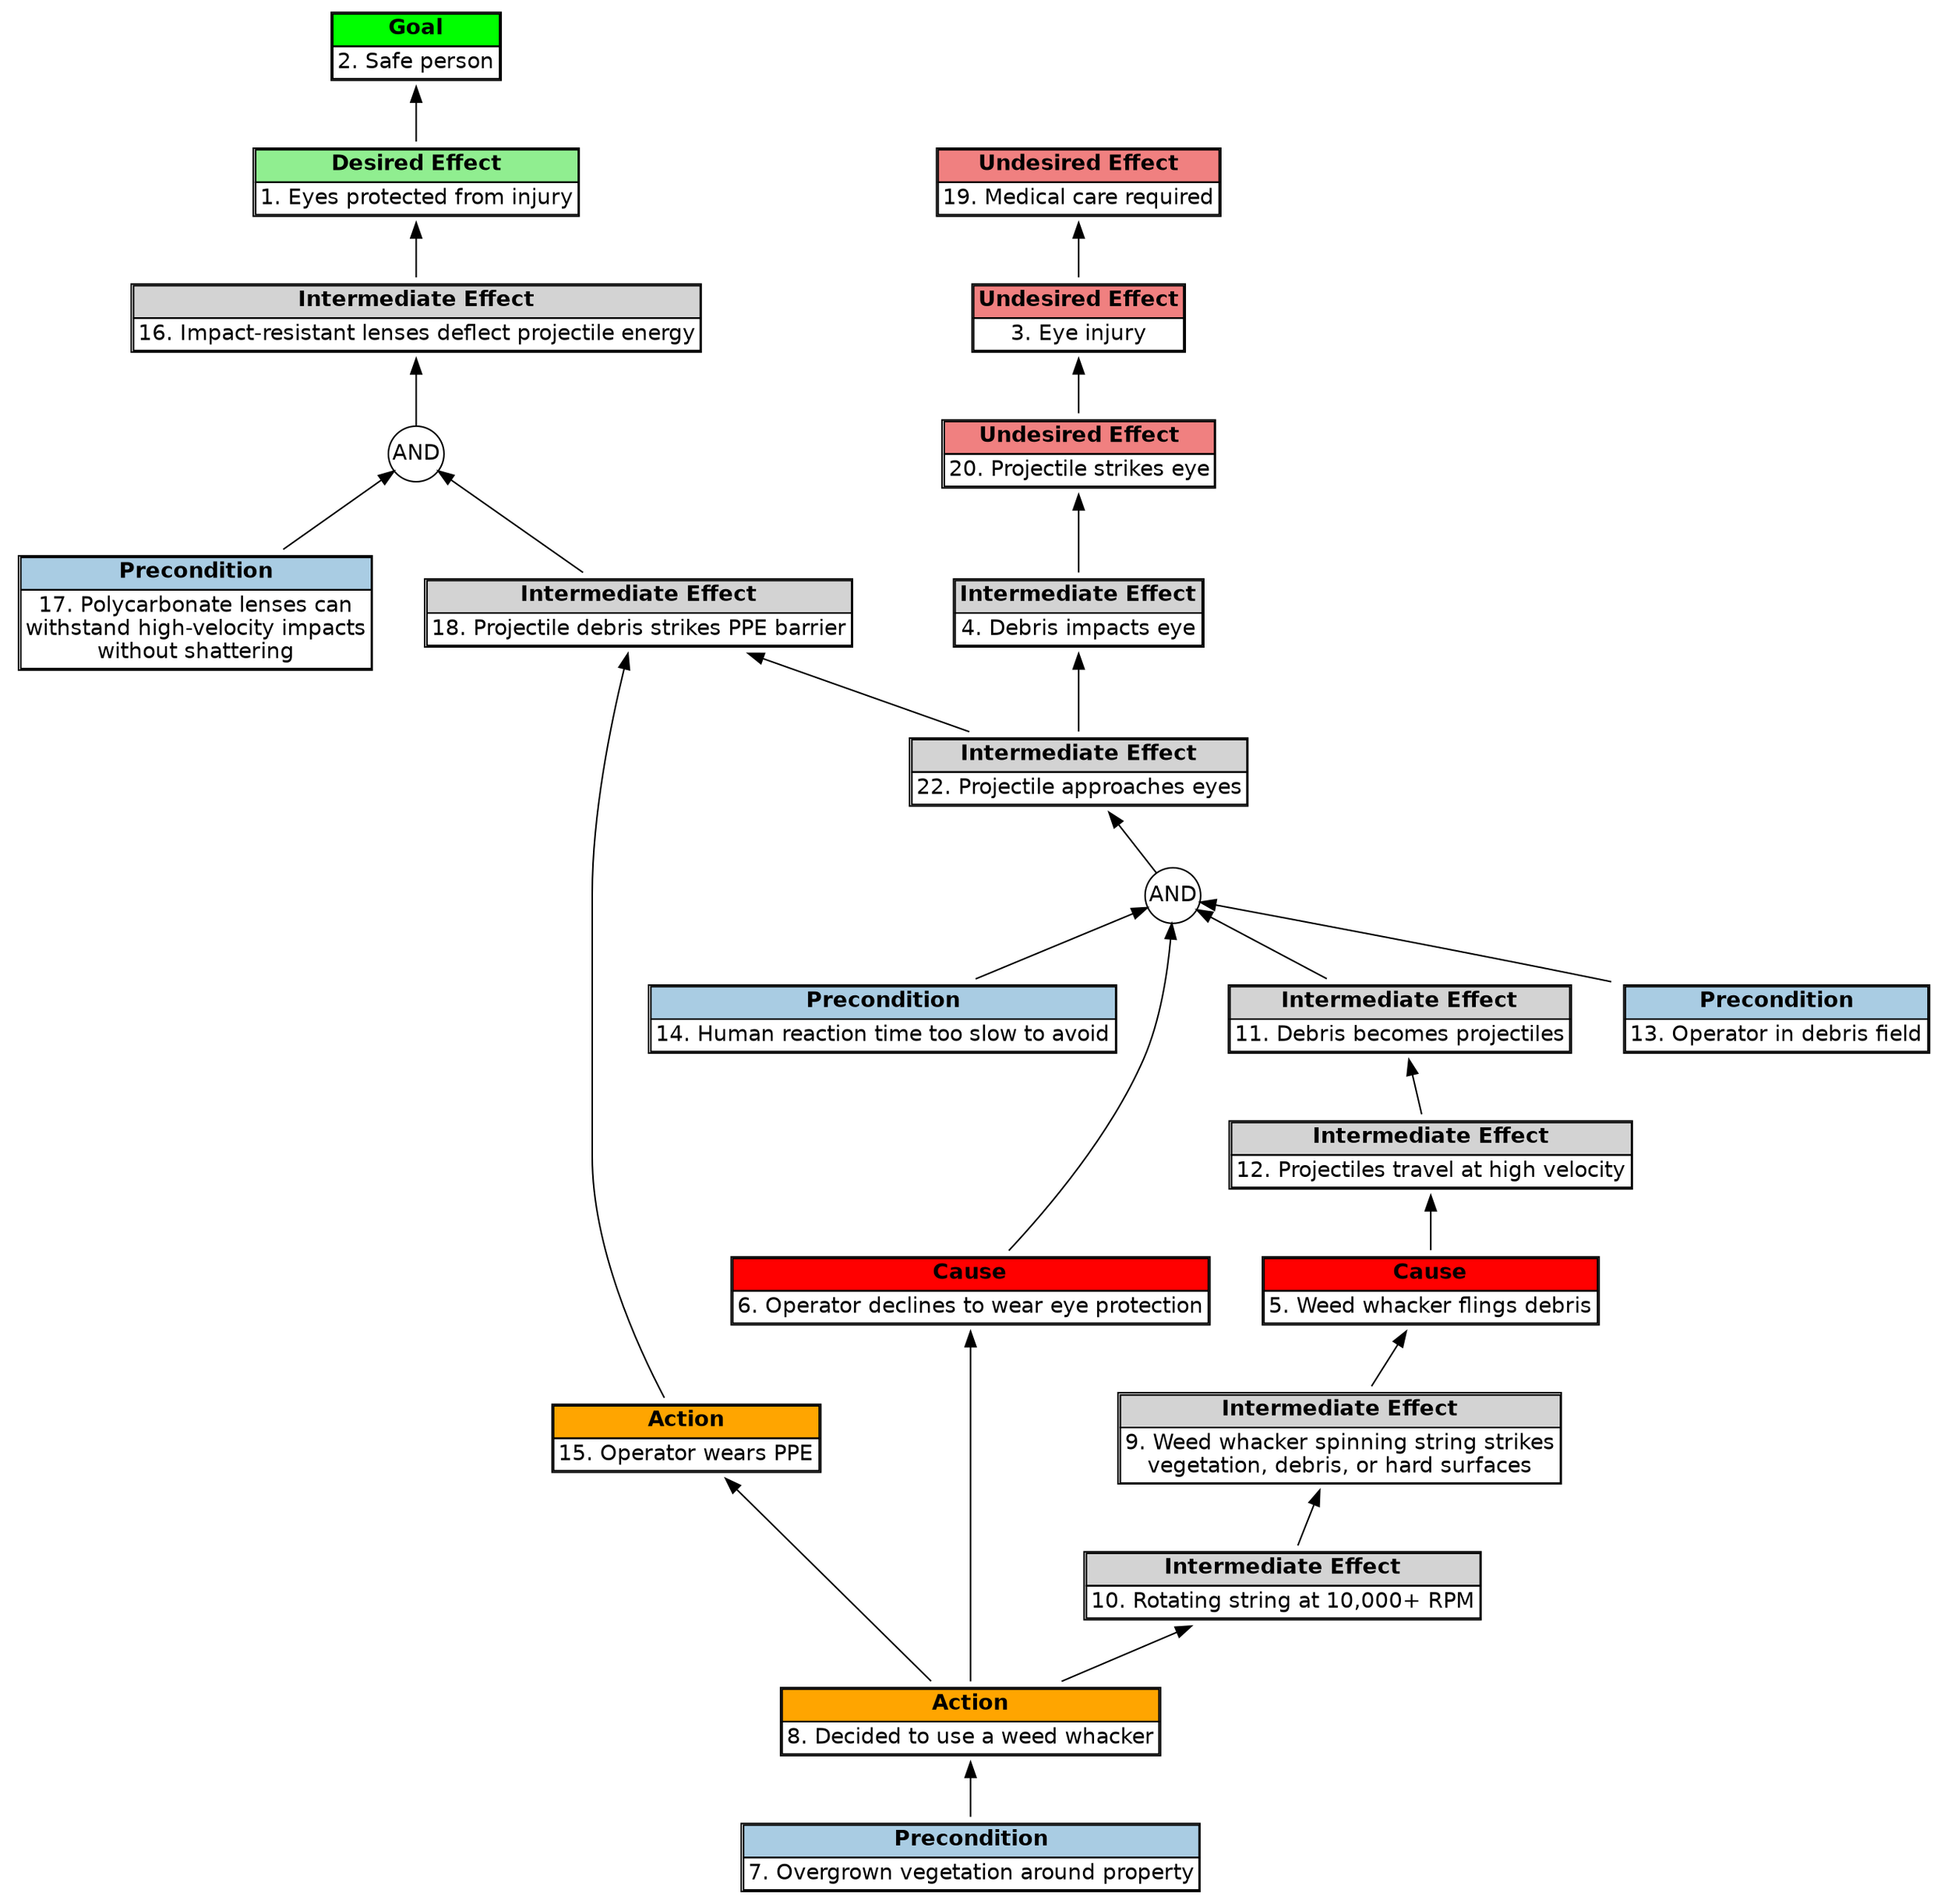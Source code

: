 digraph causal_graph {
  rankdir=BT;
  node [shape=plaintext fontname="Helvetica"];
  # Source causal file: /Users/kevinl/Documents/G/Graphviz/eye_protection.txt

  # Nodes


1 [label=<
    <TABLE BORDER="1" CELLBORDER="1" CELLSPACING="0">
      <TR><TD BGCOLOR="lightgreen"><B>Desired Effect</B></TD></TR>
      <TR><TD>1. Eyes protected from injury</TD></TR>
    </TABLE>
  >];
2 [label=<
    <TABLE BORDER="1" CELLBORDER="1" CELLSPACING="0">
      <TR><TD BGCOLOR="green"><B>Goal</B></TD></TR>
      <TR><TD>2. Safe person</TD></TR>
    </TABLE>
  >];
3 [label=<
    <TABLE BORDER="1" CELLBORDER="1" CELLSPACING="0">
      <TR><TD BGCOLOR="lightcoral"><B>Undesired Effect</B></TD></TR>
      <TR><TD>3. Eye injury</TD></TR>
    </TABLE>
  >];
4 [label=<
    <TABLE BORDER="1" CELLBORDER="1" CELLSPACING="0">
      <TR><TD BGCOLOR="lightgray"><B>Intermediate Effect</B></TD></TR>
      <TR><TD>4. Debris impacts eye</TD></TR>
    </TABLE>
  >];
5 [label=<
    <TABLE BORDER="1" CELLBORDER="1" CELLSPACING="0">
      <TR><TD BGCOLOR="red"><B>Cause</B></TD></TR>
      <TR><TD>5. Weed whacker flings debris</TD></TR>
    </TABLE>
  >];
6 [label=<
    <TABLE BORDER="1" CELLBORDER="1" CELLSPACING="0">
      <TR><TD BGCOLOR="red"><B>Cause</B></TD></TR>
      <TR><TD>6. Operator declines to wear eye protection</TD></TR>
    </TABLE>
  >];
7 [label=<
    <TABLE BORDER="1" CELLBORDER="1" CELLSPACING="0">
      <TR><TD BGCOLOR="#A9CCE3"><B>Precondition</B></TD></TR>
      <TR><TD>7. Overgrown vegetation around property</TD></TR>
    </TABLE>
  >];
8 [label=<
    <TABLE BORDER="1" CELLBORDER="1" CELLSPACING="0">
      <TR><TD BGCOLOR="orange"><B>Action</B></TD></TR>
      <TR><TD>8. Decided to use a weed whacker</TD></TR>
    </TABLE>
  >];
9 [label=<
    <TABLE BORDER="1" CELLBORDER="1" CELLSPACING="0">
      <TR><TD BGCOLOR="lightgray"><B>Intermediate Effect</B></TD></TR>
      <TR><TD>9. Weed whacker spinning string strikes<br/>vegetation, debris, or hard surfaces</TD></TR>
    </TABLE>
  >];
10 [label=<
    <TABLE BORDER="1" CELLBORDER="1" CELLSPACING="0">
      <TR><TD BGCOLOR="lightgray"><B>Intermediate Effect</B></TD></TR>
      <TR><TD>10. Rotating string at 10,000+ RPM</TD></TR>
    </TABLE>
  >];
11 [label=<
    <TABLE BORDER="1" CELLBORDER="1" CELLSPACING="0">
      <TR><TD BGCOLOR="lightgray"><B>Intermediate Effect</B></TD></TR>
      <TR><TD>11. Debris becomes projectiles</TD></TR>
    </TABLE>
  >];
12 [label=<
    <TABLE BORDER="1" CELLBORDER="1" CELLSPACING="0">
      <TR><TD BGCOLOR="lightgray"><B>Intermediate Effect</B></TD></TR>
      <TR><TD>12. Projectiles travel at high velocity</TD></TR>
    </TABLE>
  >];
13 [label=<
    <TABLE BORDER="1" CELLBORDER="1" CELLSPACING="0">
      <TR><TD BGCOLOR="#A9CCE3"><B>Precondition</B></TD></TR>
      <TR><TD>13. Operator in debris field</TD></TR>
    </TABLE>
  >];
14 [label=<
    <TABLE BORDER="1" CELLBORDER="1" CELLSPACING="0">
      <TR><TD BGCOLOR="#A9CCE3"><B>Precondition</B></TD></TR>
      <TR><TD>14. Human reaction time too slow to avoid</TD></TR>
    </TABLE>
  >];
15 [label=<
    <TABLE BORDER="1" CELLBORDER="1" CELLSPACING="0">
      <TR><TD BGCOLOR="orange"><B>Action</B></TD></TR>
      <TR><TD>15. Operator wears PPE</TD></TR>
    </TABLE>
  >];
16 [label=<
    <TABLE BORDER="1" CELLBORDER="1" CELLSPACING="0">
      <TR><TD BGCOLOR="lightgray"><B>Intermediate Effect</B></TD></TR>
      <TR><TD>16. Impact-resistant lenses deflect projectile energy</TD></TR>
    </TABLE>
  >];
17 [label=<
    <TABLE BORDER="1" CELLBORDER="1" CELLSPACING="0">
      <TR><TD BGCOLOR="#A9CCE3"><B>Precondition</B></TD></TR>
      <TR><TD>17. Polycarbonate lenses can<br/>withstand high-velocity impacts<br/>without shattering</TD></TR>
    </TABLE>
  >];
18 [label=<
    <TABLE BORDER="1" CELLBORDER="1" CELLSPACING="0">
      <TR><TD BGCOLOR="lightgray"><B>Intermediate Effect</B></TD></TR>
      <TR><TD>18. Projectile debris strikes PPE barrier</TD></TR>
    </TABLE>
  >];
19 [label=<
    <TABLE BORDER="1" CELLBORDER="1" CELLSPACING="0">
      <TR><TD BGCOLOR="lightcoral"><B>Undesired Effect</B></TD></TR>
      <TR><TD>19. Medical care required</TD></TR>
    </TABLE>
  >];
20 [label=<
    <TABLE BORDER="1" CELLBORDER="1" CELLSPACING="0">
      <TR><TD BGCOLOR="lightcoral"><B>Undesired Effect</B></TD></TR>
      <TR><TD>20. Projectile strikes eye</TD></TR>
    </TABLE>
  >];
  21 [label=AND, shape=circle, width=0.5, height=0.5, fixedsize=true]; // Sets fixed size
22 [label=<
    <TABLE BORDER="1" CELLBORDER="1" CELLSPACING="0">
      <TR><TD BGCOLOR="lightgray"><B>Intermediate Effect</B></TD></TR>
      <TR><TD>22. Projectile approaches eyes</TD></TR>
    </TABLE>
  >];
  23 [label=AND, shape=circle, width=0.5, height=0.5, fixedsize=true]; // Sets fixed size
  # Edges


  1 -> 2;
  3 -> 19;
  4 -> 20;
  8 -> 15;
  7 -> 8;
  8 -> 6;
  8 -> 10;
  22 -> 4;
  15 -> 18;
  22 -> 18;
  5 -> 12;
  6 -> 21;
  13 -> 21;
  12 -> 11;
  11 -> 21;
  16 -> 1;
  14 -> 21;
  21 -> 22;
  20 -> 3;
  17 -> 23;
  18 -> 23;
  23 -> 16;
  10 -> 9;
  9 -> 5;
}